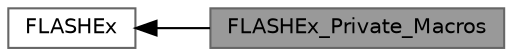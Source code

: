 digraph "FLASHEx_Private_Macros"
{
 // LATEX_PDF_SIZE
  bgcolor="transparent";
  edge [fontname=Helvetica,fontsize=10,labelfontname=Helvetica,labelfontsize=10];
  node [fontname=Helvetica,fontsize=10,shape=box,height=0.2,width=0.4];
  rankdir=LR;
  Node2 [id="Node000002",label="FLASHEx",height=0.2,width=0.4,color="grey40", fillcolor="white", style="filled",URL="$group___f_l_a_s_h_ex.html",tooltip=" "];
  Node1 [id="Node000001",label="FLASHEx_Private_Macros",height=0.2,width=0.4,color="gray40", fillcolor="grey60", style="filled", fontcolor="black",tooltip=" "];
  Node2->Node1 [shape=plaintext, dir="back", style="solid"];
}
